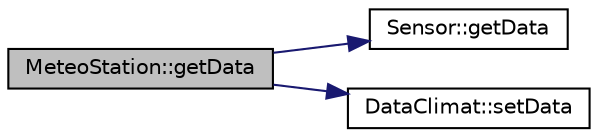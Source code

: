 digraph "MeteoStation::getData"
{
 // LATEX_PDF_SIZE
  edge [fontname="Helvetica",fontsize="10",labelfontname="Helvetica",labelfontsize="10"];
  node [fontname="Helvetica",fontsize="10",shape=record];
  rankdir="LR";
  Node1 [label="MeteoStation::getData",height=0.2,width=0.4,color="black", fillcolor="grey75", style="filled", fontcolor="black",tooltip=" "];
  Node1 -> Node2 [color="midnightblue",fontsize="10",style="solid",fontname="Helvetica"];
  Node2 [label="Sensor::getData",height=0.2,width=0.4,color="black", fillcolor="white", style="filled",URL="$class_sensor.html#a91338f490b5c61dc3cbc536187c0a4d7",tooltip=" "];
  Node1 -> Node3 [color="midnightblue",fontsize="10",style="solid",fontname="Helvetica"];
  Node3 [label="DataClimat::setData",height=0.2,width=0.4,color="black", fillcolor="white", style="filled",URL="$class_data_climat.html#a7c7128a6a1aba44efe7551a5ddae424f",tooltip=" "];
}
